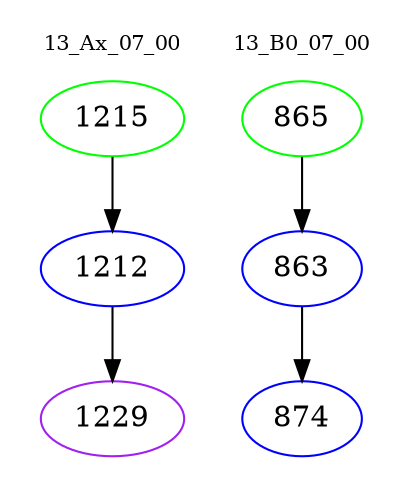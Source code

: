 digraph{
subgraph cluster_0 {
color = white
label = "13_Ax_07_00";
fontsize=10;
T0_1215 [label="1215", color="green"]
T0_1215 -> T0_1212 [color="black"]
T0_1212 [label="1212", color="blue"]
T0_1212 -> T0_1229 [color="black"]
T0_1229 [label="1229", color="purple"]
}
subgraph cluster_1 {
color = white
label = "13_B0_07_00";
fontsize=10;
T1_865 [label="865", color="green"]
T1_865 -> T1_863 [color="black"]
T1_863 [label="863", color="blue"]
T1_863 -> T1_874 [color="black"]
T1_874 [label="874", color="blue"]
}
}
